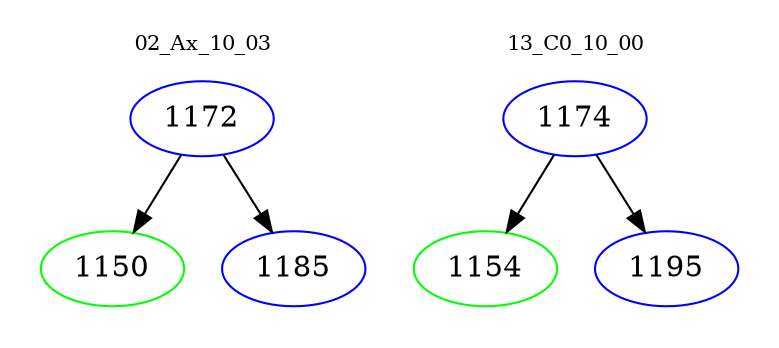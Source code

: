 digraph{
subgraph cluster_0 {
color = white
label = "02_Ax_10_03";
fontsize=10;
T0_1172 [label="1172", color="blue"]
T0_1172 -> T0_1150 [color="black"]
T0_1150 [label="1150", color="green"]
T0_1172 -> T0_1185 [color="black"]
T0_1185 [label="1185", color="blue"]
}
subgraph cluster_1 {
color = white
label = "13_C0_10_00";
fontsize=10;
T1_1174 [label="1174", color="blue"]
T1_1174 -> T1_1154 [color="black"]
T1_1154 [label="1154", color="green"]
T1_1174 -> T1_1195 [color="black"]
T1_1195 [label="1195", color="blue"]
}
}
